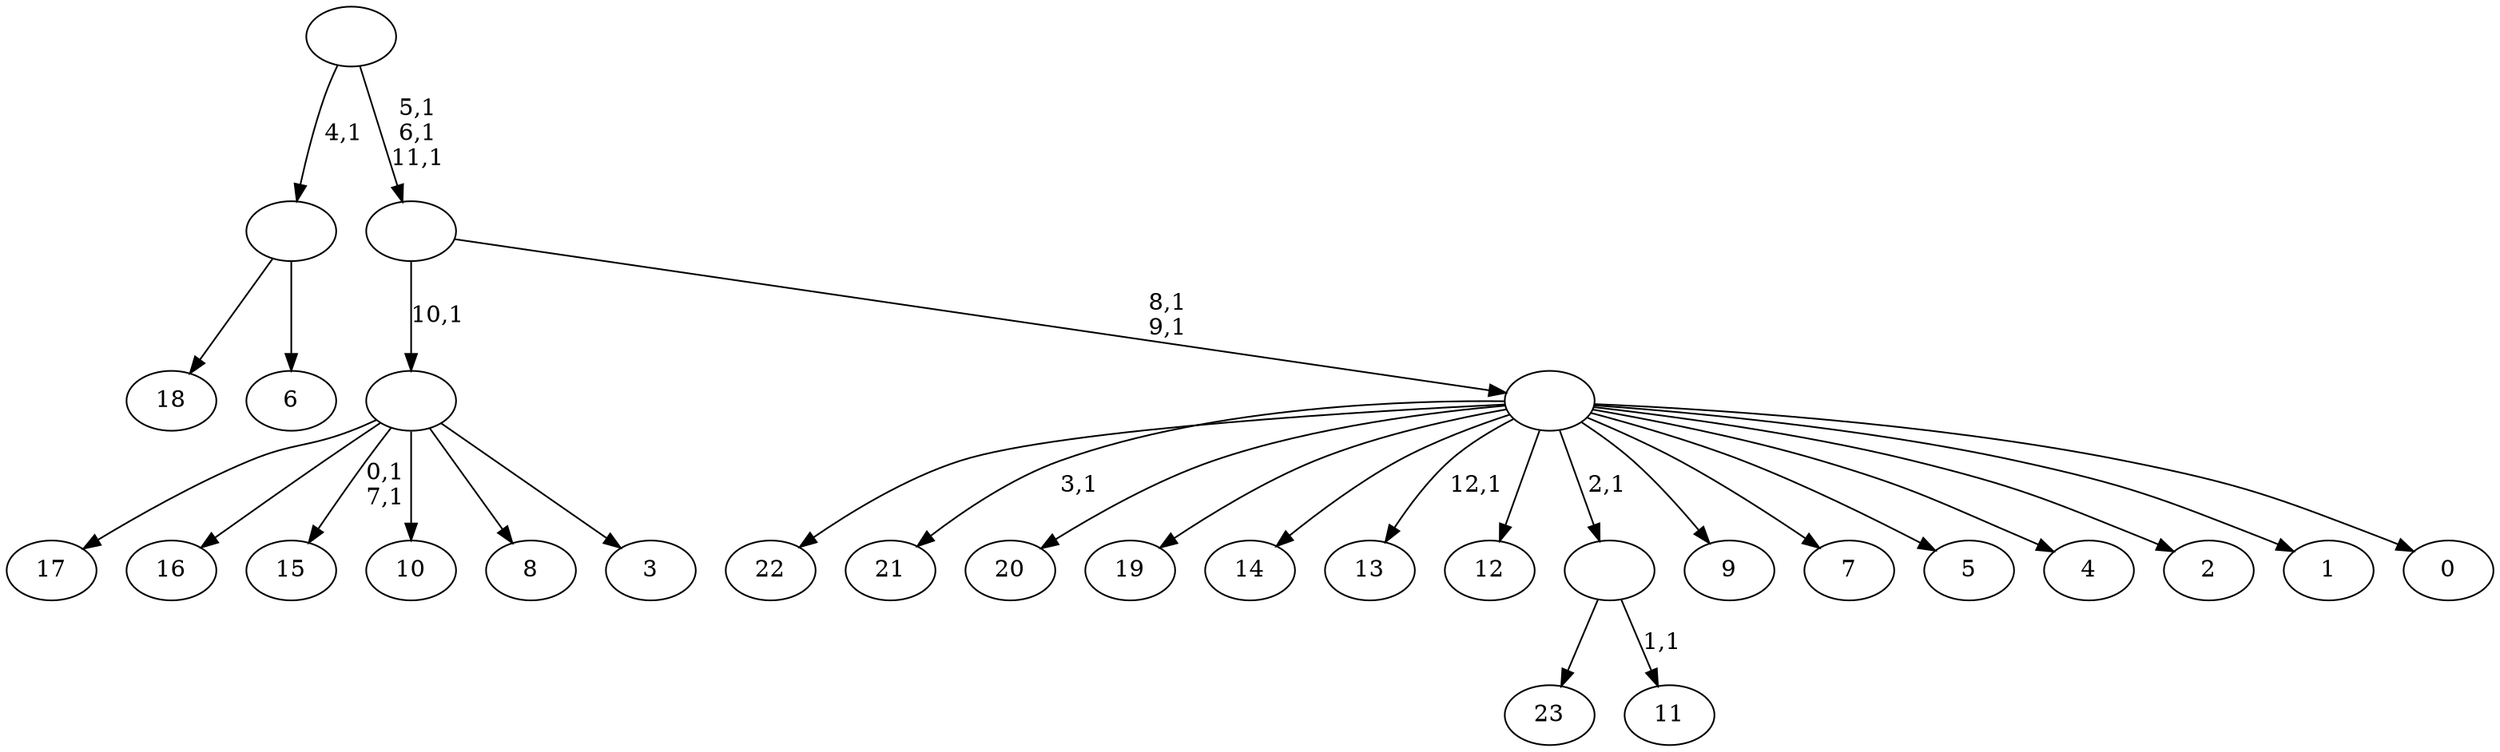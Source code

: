 digraph T {
	37 [label="23"]
	36 [label="22"]
	35 [label="21"]
	33 [label="20"]
	32 [label="19"]
	31 [label="18"]
	30 [label="17"]
	29 [label="16"]
	28 [label="15"]
	25 [label="14"]
	24 [label="13"]
	22 [label="12"]
	21 [label="11"]
	19 [label=""]
	18 [label="10"]
	17 [label="9"]
	16 [label="8"]
	15 [label="7"]
	14 [label="6"]
	13 [label=""]
	12 [label="5"]
	11 [label="4"]
	10 [label="3"]
	9 [label=""]
	8 [label="2"]
	7 [label="1"]
	6 [label="0"]
	5 [label=""]
	3 [label=""]
	0 [label=""]
	19 -> 21 [label="1,1"]
	19 -> 37 [label=""]
	13 -> 31 [label=""]
	13 -> 14 [label=""]
	9 -> 28 [label="0,1\n7,1"]
	9 -> 30 [label=""]
	9 -> 29 [label=""]
	9 -> 18 [label=""]
	9 -> 16 [label=""]
	9 -> 10 [label=""]
	5 -> 24 [label="12,1"]
	5 -> 35 [label="3,1"]
	5 -> 36 [label=""]
	5 -> 33 [label=""]
	5 -> 32 [label=""]
	5 -> 25 [label=""]
	5 -> 22 [label=""]
	5 -> 19 [label="2,1"]
	5 -> 17 [label=""]
	5 -> 15 [label=""]
	5 -> 12 [label=""]
	5 -> 11 [label=""]
	5 -> 8 [label=""]
	5 -> 7 [label=""]
	5 -> 6 [label=""]
	3 -> 5 [label="8,1\n9,1"]
	3 -> 9 [label="10,1"]
	0 -> 3 [label="5,1\n6,1\n11,1"]
	0 -> 13 [label="4,1"]
}
